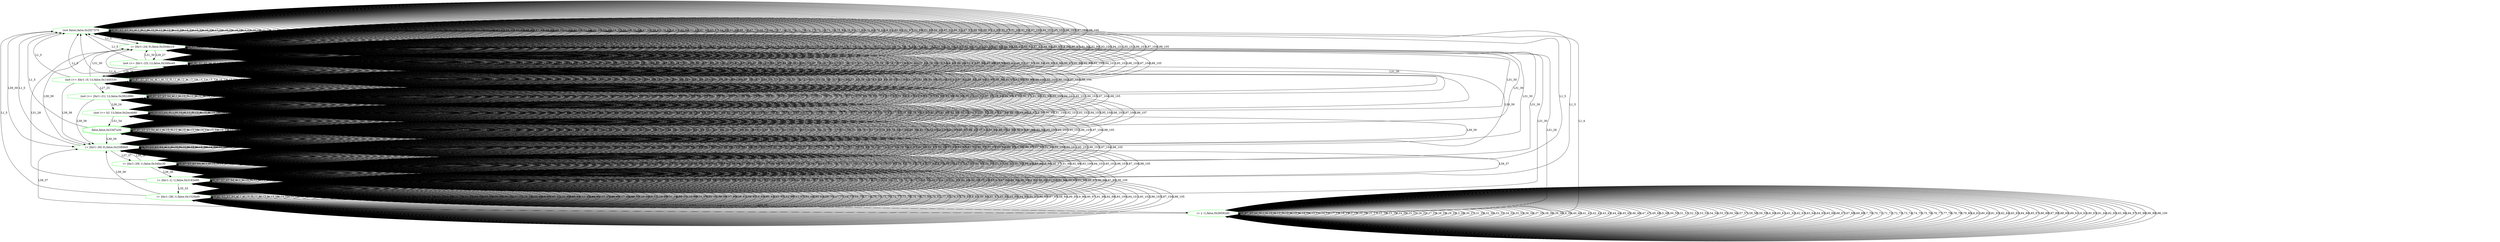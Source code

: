 digraph G {
0[label="(not false),false,0x2f27370", color=green,shape=octagon];
1[label="(= |thr1::24| 0),false,0x264bc10", color=green,shape=octagon];
2[label="(not (>= |thr1::23| 1)),false,0x34face0", color=green,shape=octagon];
3[label="(not (>= |thr1::3| 1)),false,0x1440330", color=green,shape=octagon];
4[label="(not (>= |thr1::21| 1)),false,0x382c880", color=green,shape=octagon];
5[label="(not (>= b2 1)),false,0x2eceb80", color=green,shape=octagon];
6[label="(= |thr1::30| 0),false,0x33f68e0", color=green,shape=octagon];
7[label="(= |thr1::29| 1),false,0x34fac30", color=green,shape=octagon];
8[label="(= |thr1::1| 1),false,0x3183e90", color=green,shape=octagon];
9[label="(= |thr1::28| 1),false,0x1526bf0", color=green,shape=octagon];
10[label="(= y 1),false,0x38592d0", color=green,shape=octagon];
11[label="false,false,0x33d7a30", color=green,shape=doubleoctagon];
0->0 [label="0_0"];
0->0 [label="1_1"];
0->0 [label="2_2"];
0->0 [label="3_3"];
0->0 [label="4_4"];
0->0 [label="L1_5"];
0->0 [label="L1_6"];
0->0 [label="L10_7"];
0->0 [label="L11_8"];
0->0 [label="L12_9"];
0->0 [label="L13_10"];
0->0 [label="L14_11"];
0->0 [label="L15_12"];
0->0 [label="L16_13"];
0->0 [label="L17_14"];
0->0 [label="L18_15"];
0->0 [label="L19_16"];
0->0 [label="L2_17"];
0->0 [label="L20_18"];
0->0 [label="L21_19"];
0->0 [label="L22_20"];
0->0 [label="L23_21"];
0->0 [label="L24_22"];
0->0 [label="L25_23"];
0->0 [label="L26_24"];
0->0 [label="L27_25"];
0->0 [label="L28_26"];
0->0 [label="L29_27"];
0->0 [label="L3_28"];
0->0 [label="L30_29"];
0->1 [label="L31_30"];
0->0 [label="L31_31"];
0->0 [label="L32_32"];
0->0 [label="L33_33"];
0->0 [label="L34_34"];
0->0 [label="L35_35"];
0->0 [label="L36_36"];
0->0 [label="L37_37"];
0->0 [label="L38_38"];
0->6 [label="L39_39"];
0->0 [label="L39_40"];
0->0 [label="L4_41"];
0->0 [label="L40_42"];
0->0 [label="L41_43"];
0->0 [label="L42_44"];
0->0 [label="L43_45"];
0->0 [label="L44_46"];
0->0 [label="L45_47"];
0->0 [label="L46_48"];
0->0 [label="L47_49"];
0->0 [label="L48_50"];
0->0 [label="L49_51"];
0->0 [label="L5_52"];
0->0 [label="L50_53"];
0->0 [label="L51_54"];
0->0 [label="L52_55"];
0->0 [label="L53_56"];
0->0 [label="L54_57"];
0->0 [label="L55_58"];
0->0 [label="L56_59"];
0->0 [label="L57_60"];
0->0 [label="L58_61"];
0->0 [label="L59_62"];
0->0 [label="L6_63"];
0->0 [label="L60_64"];
0->0 [label="L61_65"];
0->0 [label="L62_66"];
0->0 [label="L63_67"];
0->0 [label="L64_68"];
0->0 [label="L65_69"];
0->0 [label="L66_70"];
0->0 [label="L67_71"];
0->0 [label="L68_72"];
0->0 [label="L69_73"];
0->0 [label="L7_74"];
0->0 [label="L70_75"];
0->0 [label="L71_76"];
0->0 [label="L72_77"];
0->0 [label="L73_78"];
0->0 [label="L74_79"];
0->0 [label="L75_80"];
0->0 [label="L76_81"];
0->0 [label="L77_82"];
0->0 [label="L78_83"];
0->0 [label="L79_84"];
0->0 [label="L8_85"];
0->0 [label="L80_86"];
0->0 [label="L81_87"];
0->0 [label="L82_88"];
0->0 [label="L83_89"];
0->0 [label="L84_90"];
0->0 [label="L85_91"];
0->0 [label="L86_92"];
0->0 [label="L87_93"];
0->0 [label="L88_94"];
0->0 [label="L89_95"];
0->0 [label="L9_96"];
0->0 [label="L90_97"];
0->0 [label="L91_98"];
0->0 [label="L92_99"];
0->0 [label="L93_100"];
0->0 [label="L94_101"];
0->0 [label="L95_102"];
0->0 [label="L96_103"];
0->0 [label="L97_104"];
0->0 [label="L98_105"];
1->1 [label="0_0"];
1->1 [label="1_1"];
1->1 [label="2_2"];
1->1 [label="3_3"];
1->1 [label="4_4"];
1->0 [label="L1_5"];
1->1 [label="L1_6"];
1->1 [label="L10_7"];
1->1 [label="L11_8"];
1->1 [label="L12_9"];
1->1 [label="L13_10"];
1->1 [label="L14_11"];
1->1 [label="L15_12"];
1->1 [label="L16_13"];
1->1 [label="L17_14"];
1->1 [label="L18_15"];
1->1 [label="L19_16"];
1->1 [label="L2_17"];
1->1 [label="L20_18"];
1->1 [label="L21_19"];
1->1 [label="L22_20"];
1->1 [label="L23_21"];
1->1 [label="L24_22"];
1->1 [label="L25_23"];
1->1 [label="L26_24"];
1->1 [label="L27_25"];
1->1 [label="L28_26"];
1->2 [label="L29_27"];
1->1 [label="L3_28"];
1->1 [label="L30_29"];
1->1 [label="L31_30"];
1->1 [label="L31_31"];
1->1 [label="L32_32"];
1->1 [label="L33_33"];
1->1 [label="L34_34"];
1->1 [label="L35_35"];
1->1 [label="L36_36"];
1->1 [label="L37_37"];
1->1 [label="L38_38"];
1->6 [label="L39_39"];
1->1 [label="L39_40"];
1->1 [label="L4_41"];
1->1 [label="L40_42"];
1->1 [label="L41_43"];
1->1 [label="L42_44"];
1->1 [label="L43_45"];
1->1 [label="L44_46"];
1->1 [label="L45_47"];
1->1 [label="L46_48"];
1->1 [label="L47_49"];
1->1 [label="L48_50"];
1->1 [label="L49_51"];
1->1 [label="L5_52"];
1->1 [label="L50_53"];
1->1 [label="L51_54"];
1->1 [label="L52_55"];
1->1 [label="L53_56"];
1->1 [label="L54_57"];
1->1 [label="L55_58"];
1->1 [label="L56_59"];
1->1 [label="L57_60"];
1->1 [label="L58_61"];
1->1 [label="L59_62"];
1->1 [label="L6_63"];
1->1 [label="L60_64"];
1->1 [label="L61_65"];
1->1 [label="L62_66"];
1->1 [label="L63_67"];
1->1 [label="L64_68"];
1->1 [label="L65_69"];
1->1 [label="L66_70"];
1->1 [label="L67_71"];
1->1 [label="L68_72"];
1->1 [label="L69_73"];
1->1 [label="L7_74"];
1->1 [label="L70_75"];
1->1 [label="L71_76"];
1->1 [label="L72_77"];
1->1 [label="L73_78"];
1->1 [label="L74_79"];
1->1 [label="L75_80"];
1->1 [label="L76_81"];
1->1 [label="L77_82"];
1->1 [label="L78_83"];
1->1 [label="L79_84"];
1->1 [label="L8_85"];
1->1 [label="L80_86"];
1->1 [label="L81_87"];
1->1 [label="L82_88"];
1->1 [label="L83_89"];
1->1 [label="L84_90"];
1->1 [label="L85_91"];
1->1 [label="L86_92"];
1->1 [label="L87_93"];
1->1 [label="L88_94"];
1->1 [label="L89_95"];
1->1 [label="L9_96"];
1->1 [label="L90_97"];
1->1 [label="L91_98"];
1->1 [label="L92_99"];
1->1 [label="L93_100"];
1->1 [label="L94_101"];
1->1 [label="L95_102"];
1->1 [label="L96_103"];
1->1 [label="L97_104"];
1->1 [label="L98_105"];
2->2 [label="0_0"];
2->2 [label="1_1"];
2->2 [label="2_2"];
2->2 [label="3_3"];
2->2 [label="4_4"];
2->0 [label="L1_5"];
2->2 [label="L1_6"];
2->2 [label="L10_7"];
2->2 [label="L11_8"];
2->2 [label="L12_9"];
2->2 [label="L13_10"];
2->2 [label="L14_11"];
2->2 [label="L15_12"];
2->2 [label="L16_13"];
2->2 [label="L17_14"];
2->2 [label="L18_15"];
2->2 [label="L19_16"];
2->2 [label="L2_17"];
2->2 [label="L20_18"];
2->2 [label="L21_19"];
2->2 [label="L22_20"];
2->2 [label="L23_21"];
2->2 [label="L24_22"];
2->2 [label="L25_23"];
2->2 [label="L26_24"];
2->2 [label="L27_25"];
2->3 [label="L28_26"];
2->2 [label="L29_27"];
2->2 [label="L3_28"];
2->2 [label="L30_29"];
2->1 [label="L31_30"];
2->2 [label="L31_31"];
2->2 [label="L32_32"];
2->2 [label="L33_33"];
2->2 [label="L34_34"];
2->2 [label="L35_35"];
2->2 [label="L36_36"];
2->2 [label="L37_37"];
2->2 [label="L38_38"];
2->6 [label="L39_39"];
2->2 [label="L39_40"];
2->2 [label="L4_41"];
2->2 [label="L40_42"];
2->2 [label="L41_43"];
2->2 [label="L42_44"];
2->2 [label="L43_45"];
2->2 [label="L44_46"];
2->2 [label="L45_47"];
2->2 [label="L46_48"];
2->2 [label="L47_49"];
2->2 [label="L48_50"];
2->2 [label="L49_51"];
2->2 [label="L5_52"];
2->2 [label="L50_53"];
2->2 [label="L51_54"];
2->2 [label="L52_55"];
2->2 [label="L53_56"];
2->2 [label="L54_57"];
2->2 [label="L55_58"];
2->2 [label="L56_59"];
2->2 [label="L57_60"];
2->2 [label="L58_61"];
2->2 [label="L59_62"];
2->2 [label="L6_63"];
2->2 [label="L60_64"];
2->2 [label="L61_65"];
2->2 [label="L62_66"];
2->2 [label="L63_67"];
2->2 [label="L64_68"];
2->2 [label="L65_69"];
2->2 [label="L66_70"];
2->2 [label="L67_71"];
2->2 [label="L68_72"];
2->2 [label="L69_73"];
2->2 [label="L7_74"];
2->2 [label="L70_75"];
2->2 [label="L71_76"];
2->2 [label="L72_77"];
2->2 [label="L73_78"];
2->2 [label="L74_79"];
2->2 [label="L75_80"];
2->2 [label="L76_81"];
2->2 [label="L77_82"];
2->2 [label="L78_83"];
2->2 [label="L79_84"];
2->2 [label="L8_85"];
2->2 [label="L80_86"];
2->2 [label="L81_87"];
2->2 [label="L82_88"];
2->2 [label="L83_89"];
2->2 [label="L84_90"];
2->2 [label="L85_91"];
2->2 [label="L86_92"];
2->2 [label="L87_93"];
2->2 [label="L88_94"];
2->2 [label="L89_95"];
2->2 [label="L9_96"];
2->2 [label="L90_97"];
2->2 [label="L91_98"];
2->2 [label="L92_99"];
2->2 [label="L93_100"];
2->2 [label="L94_101"];
2->2 [label="L95_102"];
2->2 [label="L96_103"];
2->2 [label="L97_104"];
2->2 [label="L98_105"];
3->3 [label="0_0"];
3->3 [label="1_1"];
3->3 [label="2_2"];
3->3 [label="3_3"];
3->3 [label="4_4"];
3->0 [label="L1_5"];
3->3 [label="L1_6"];
3->3 [label="L10_7"];
3->3 [label="L11_8"];
3->3 [label="L12_9"];
3->3 [label="L13_10"];
3->3 [label="L14_11"];
3->3 [label="L15_12"];
3->3 [label="L16_13"];
3->3 [label="L17_14"];
3->3 [label="L18_15"];
3->3 [label="L19_16"];
3->3 [label="L2_17"];
3->3 [label="L20_18"];
3->3 [label="L21_19"];
3->3 [label="L22_20"];
3->3 [label="L23_21"];
3->3 [label="L24_22"];
3->3 [label="L25_23"];
3->3 [label="L26_24"];
3->4 [label="L27_25"];
3->3 [label="L28_26"];
3->3 [label="L29_27"];
3->3 [label="L3_28"];
3->3 [label="L30_29"];
3->1 [label="L31_30"];
3->3 [label="L31_31"];
3->3 [label="L32_32"];
3->3 [label="L34_33"];
3->3 [label="L35_34"];
3->3 [label="L36_35"];
3->3 [label="L37_36"];
3->3 [label="L38_37"];
3->6 [label="L39_38"];
3->3 [label="L39_39"];
3->3 [label="L4_40"];
3->3 [label="L40_41"];
3->3 [label="L41_42"];
3->3 [label="L42_43"];
3->3 [label="L43_44"];
3->3 [label="L44_45"];
3->3 [label="L45_46"];
3->3 [label="L46_47"];
3->3 [label="L47_48"];
3->3 [label="L48_49"];
3->3 [label="L49_50"];
3->3 [label="L5_51"];
3->3 [label="L50_52"];
3->3 [label="L51_53"];
3->3 [label="L52_54"];
3->3 [label="L53_55"];
3->3 [label="L54_56"];
3->3 [label="L55_57"];
3->3 [label="L56_58"];
3->3 [label="L57_59"];
3->3 [label="L58_60"];
3->3 [label="L59_61"];
3->3 [label="L6_62"];
3->3 [label="L60_63"];
3->3 [label="L61_64"];
3->3 [label="L62_65"];
3->3 [label="L63_66"];
3->3 [label="L64_67"];
3->3 [label="L65_68"];
3->3 [label="L66_69"];
3->3 [label="L67_70"];
3->3 [label="L68_71"];
3->3 [label="L69_72"];
3->3 [label="L7_73"];
3->3 [label="L70_74"];
3->3 [label="L71_75"];
3->3 [label="L72_76"];
3->3 [label="L73_77"];
3->3 [label="L74_78"];
3->3 [label="L75_79"];
3->3 [label="L76_80"];
3->3 [label="L77_81"];
3->3 [label="L78_82"];
3->3 [label="L79_83"];
3->3 [label="L8_84"];
3->3 [label="L80_85"];
3->3 [label="L81_86"];
3->3 [label="L82_87"];
3->3 [label="L83_88"];
3->3 [label="L84_89"];
3->3 [label="L85_90"];
3->3 [label="L86_91"];
3->3 [label="L87_92"];
3->3 [label="L88_93"];
3->3 [label="L89_94"];
3->3 [label="L9_95"];
3->3 [label="L90_96"];
3->3 [label="L91_97"];
3->3 [label="L92_98"];
3->3 [label="L93_99"];
3->3 [label="L94_100"];
3->3 [label="L95_101"];
3->3 [label="L96_102"];
3->3 [label="L97_103"];
3->3 [label="L98_104"];
4->4 [label="0_0"];
4->4 [label="1_1"];
4->4 [label="2_2"];
4->4 [label="3_3"];
4->4 [label="4_4"];
4->0 [label="L1_5"];
4->4 [label="L1_6"];
4->4 [label="L10_7"];
4->4 [label="L11_8"];
4->4 [label="L12_9"];
4->4 [label="L13_10"];
4->4 [label="L14_11"];
4->4 [label="L15_12"];
4->4 [label="L16_13"];
4->4 [label="L17_14"];
4->4 [label="L18_15"];
4->4 [label="L19_16"];
4->4 [label="L2_17"];
4->4 [label="L20_18"];
4->4 [label="L21_19"];
4->4 [label="L22_20"];
4->4 [label="L23_21"];
4->4 [label="L24_22"];
4->4 [label="L25_23"];
4->5 [label="L26_24"];
4->4 [label="L27_25"];
4->4 [label="L28_26"];
4->4 [label="L29_27"];
4->4 [label="L3_28"];
4->4 [label="L30_29"];
4->1 [label="L31_30"];
4->4 [label="L31_31"];
4->4 [label="L32_32"];
4->4 [label="L33_33"];
4->4 [label="L34_34"];
4->4 [label="L35_35"];
4->4 [label="L36_36"];
4->4 [label="L37_37"];
4->4 [label="L38_38"];
4->6 [label="L39_39"];
4->4 [label="L39_40"];
4->4 [label="L4_41"];
4->4 [label="L40_42"];
4->4 [label="L41_43"];
4->4 [label="L42_44"];
4->4 [label="L43_45"];
4->4 [label="L44_46"];
4->4 [label="L45_47"];
4->4 [label="L46_48"];
4->4 [label="L47_49"];
4->4 [label="L48_50"];
4->4 [label="L49_51"];
4->4 [label="L5_52"];
4->4 [label="L50_53"];
4->4 [label="L51_54"];
4->4 [label="L52_55"];
4->4 [label="L53_56"];
4->4 [label="L54_57"];
4->4 [label="L55_58"];
4->4 [label="L56_59"];
4->4 [label="L57_60"];
4->4 [label="L58_61"];
4->4 [label="L59_62"];
4->4 [label="L6_63"];
4->4 [label="L60_64"];
4->4 [label="L61_65"];
4->4 [label="L62_66"];
4->4 [label="L63_67"];
4->4 [label="L64_68"];
4->4 [label="L65_69"];
4->4 [label="L66_70"];
4->4 [label="L67_71"];
4->4 [label="L68_72"];
4->4 [label="L69_73"];
4->4 [label="L7_74"];
4->4 [label="L70_75"];
4->4 [label="L71_76"];
4->4 [label="L72_77"];
4->4 [label="L73_78"];
4->4 [label="L74_79"];
4->4 [label="L75_80"];
4->4 [label="L76_81"];
4->4 [label="L77_82"];
4->4 [label="L78_83"];
4->4 [label="L79_84"];
4->4 [label="L8_85"];
4->4 [label="L80_86"];
4->4 [label="L81_87"];
4->4 [label="L82_88"];
4->4 [label="L83_89"];
4->4 [label="L84_90"];
4->4 [label="L85_91"];
4->4 [label="L86_92"];
4->4 [label="L87_93"];
4->4 [label="L88_94"];
4->4 [label="L89_95"];
4->4 [label="L9_96"];
4->4 [label="L90_97"];
4->4 [label="L91_98"];
4->4 [label="L92_99"];
4->4 [label="L93_100"];
4->4 [label="L94_101"];
4->4 [label="L95_102"];
4->4 [label="L96_103"];
4->4 [label="L97_104"];
4->4 [label="L98_105"];
5->5 [label="0_0"];
5->5 [label="1_1"];
5->5 [label="2_2"];
5->5 [label="4_3"];
5->0 [label="L1_4"];
5->5 [label="L1_5"];
5->5 [label="L10_6"];
5->5 [label="L11_7"];
5->5 [label="L12_8"];
5->5 [label="L13_9"];
5->5 [label="L14_10"];
5->5 [label="L15_11"];
5->5 [label="L16_12"];
5->5 [label="L17_13"];
5->5 [label="L18_14"];
5->5 [label="L19_15"];
5->5 [label="L2_16"];
5->5 [label="L20_17"];
5->5 [label="L21_18"];
5->5 [label="L22_19"];
5->5 [label="L23_20"];
5->5 [label="L24_21"];
5->5 [label="L24_22"];
5->5 [label="L25_23"];
5->5 [label="L26_24"];
5->5 [label="L27_25"];
5->5 [label="L28_26"];
5->5 [label="L29_27"];
5->5 [label="L3_28"];
5->5 [label="L30_29"];
5->1 [label="L31_30"];
5->5 [label="L31_31"];
5->5 [label="L32_32"];
5->5 [label="L33_33"];
5->5 [label="L34_34"];
5->5 [label="L35_35"];
5->5 [label="L36_36"];
5->5 [label="L37_37"];
5->5 [label="L38_38"];
5->6 [label="L39_39"];
5->5 [label="L39_40"];
5->5 [label="L4_41"];
5->5 [label="L40_42"];
5->5 [label="L41_43"];
5->5 [label="L42_44"];
5->5 [label="L43_45"];
5->5 [label="L44_46"];
5->5 [label="L45_47"];
5->5 [label="L46_48"];
5->5 [label="L47_49"];
5->5 [label="L48_50"];
5->5 [label="L49_51"];
5->5 [label="L5_52"];
5->5 [label="L50_53"];
5->11 [label="L51_54"];
5->5 [label="L52_55"];
5->5 [label="L53_56"];
5->5 [label="L54_57"];
5->5 [label="L55_58"];
5->5 [label="L56_59"];
5->5 [label="L57_60"];
5->5 [label="L58_61"];
5->5 [label="L58_62"];
5->5 [label="L6_63"];
5->5 [label="L60_64"];
5->5 [label="L61_65"];
5->5 [label="L62_66"];
5->5 [label="L63_67"];
5->5 [label="L64_68"];
5->5 [label="L65_69"];
5->5 [label="L66_70"];
5->5 [label="L67_71"];
5->5 [label="L68_72"];
5->5 [label="L69_73"];
5->5 [label="L7_74"];
5->5 [label="L70_75"];
5->5 [label="L71_76"];
5->5 [label="L72_77"];
5->5 [label="L73_78"];
5->5 [label="L74_79"];
5->5 [label="L74_80"];
5->5 [label="L75_81"];
5->5 [label="L76_82"];
5->5 [label="L77_83"];
5->5 [label="L78_84"];
5->5 [label="L79_85"];
5->5 [label="L8_86"];
5->5 [label="L80_87"];
5->5 [label="L81_88"];
5->5 [label="L82_89"];
5->5 [label="L83_90"];
5->5 [label="L84_91"];
5->5 [label="L85_92"];
5->5 [label="L86_93"];
5->5 [label="L87_94"];
5->5 [label="L88_95"];
5->5 [label="L89_96"];
5->5 [label="L9_97"];
5->5 [label="L9_98"];
5->5 [label="L90_99"];
5->5 [label="L91_100"];
5->5 [label="L92_101"];
5->5 [label="L93_102"];
5->5 [label="L94_103"];
5->5 [label="L95_104"];
5->5 [label="L96_105"];
5->5 [label="L97_106"];
5->5 [label="L98_107"];
6->6 [label="0_0"];
6->6 [label="1_1"];
6->6 [label="2_2"];
6->6 [label="3_3"];
6->6 [label="4_4"];
6->0 [label="L1_5"];
6->6 [label="L1_6"];
6->6 [label="L10_7"];
6->6 [label="L11_8"];
6->6 [label="L12_9"];
6->6 [label="L13_10"];
6->6 [label="L14_11"];
6->6 [label="L15_12"];
6->6 [label="L16_13"];
6->6 [label="L17_14"];
6->6 [label="L18_15"];
6->6 [label="L19_16"];
6->6 [label="L2_17"];
6->6 [label="L20_18"];
6->6 [label="L21_19"];
6->6 [label="L22_20"];
6->6 [label="L23_21"];
6->6 [label="L24_22"];
6->6 [label="L25_23"];
6->6 [label="L26_24"];
6->6 [label="L27_25"];
6->6 [label="L28_26"];
6->6 [label="L29_27"];
6->6 [label="L3_28"];
6->6 [label="L30_29"];
6->1 [label="L31_30"];
6->6 [label="L31_31"];
6->6 [label="L32_32"];
6->6 [label="L33_33"];
6->6 [label="L34_34"];
6->6 [label="L35_35"];
6->6 [label="L36_36"];
6->7 [label="L37_37"];
6->6 [label="L38_38"];
6->6 [label="L39_39"];
6->6 [label="L39_40"];
6->6 [label="L4_41"];
6->6 [label="L40_42"];
6->6 [label="L41_43"];
6->6 [label="L42_44"];
6->6 [label="L43_45"];
6->6 [label="L44_46"];
6->6 [label="L45_47"];
6->6 [label="L46_48"];
6->6 [label="L47_49"];
6->6 [label="L48_50"];
6->6 [label="L49_51"];
6->6 [label="L5_52"];
6->6 [label="L50_53"];
6->6 [label="L51_54"];
6->6 [label="L52_55"];
6->6 [label="L53_56"];
6->6 [label="L54_57"];
6->6 [label="L55_58"];
6->6 [label="L56_59"];
6->6 [label="L57_60"];
6->6 [label="L58_61"];
6->6 [label="L59_62"];
6->6 [label="L6_63"];
6->6 [label="L60_64"];
6->6 [label="L61_65"];
6->6 [label="L62_66"];
6->6 [label="L63_67"];
6->6 [label="L64_68"];
6->6 [label="L65_69"];
6->6 [label="L66_70"];
6->6 [label="L67_71"];
6->6 [label="L68_72"];
6->6 [label="L69_73"];
6->6 [label="L7_74"];
6->6 [label="L70_75"];
6->6 [label="L71_76"];
6->6 [label="L72_77"];
6->6 [label="L73_78"];
6->6 [label="L74_79"];
6->6 [label="L75_80"];
6->6 [label="L76_81"];
6->6 [label="L77_82"];
6->6 [label="L78_83"];
6->6 [label="L79_84"];
6->6 [label="L8_85"];
6->6 [label="L80_86"];
6->6 [label="L81_87"];
6->6 [label="L82_88"];
6->6 [label="L83_89"];
6->6 [label="L84_90"];
6->6 [label="L85_91"];
6->6 [label="L86_92"];
6->6 [label="L87_93"];
6->6 [label="L88_94"];
6->6 [label="L89_95"];
6->6 [label="L9_96"];
6->6 [label="L90_97"];
6->6 [label="L91_98"];
6->6 [label="L92_99"];
6->6 [label="L93_100"];
6->6 [label="L94_101"];
6->6 [label="L95_102"];
6->6 [label="L96_103"];
6->6 [label="L97_104"];
6->6 [label="L98_105"];
7->7 [label="0_0"];
7->7 [label="1_1"];
7->7 [label="2_2"];
7->7 [label="3_3"];
7->7 [label="4_4"];
7->0 [label="L1_5"];
7->7 [label="L1_6"];
7->7 [label="L10_7"];
7->7 [label="L11_8"];
7->7 [label="L12_9"];
7->7 [label="L13_10"];
7->7 [label="L14_11"];
7->7 [label="L15_12"];
7->7 [label="L16_13"];
7->7 [label="L17_14"];
7->7 [label="L18_15"];
7->7 [label="L19_16"];
7->7 [label="L2_17"];
7->7 [label="L20_18"];
7->7 [label="L21_19"];
7->7 [label="L22_20"];
7->7 [label="L23_21"];
7->7 [label="L24_22"];
7->7 [label="L25_23"];
7->7 [label="L26_24"];
7->7 [label="L27_25"];
7->7 [label="L28_26"];
7->7 [label="L29_27"];
7->7 [label="L3_28"];
7->7 [label="L30_29"];
7->1 [label="L31_30"];
7->7 [label="L31_31"];
7->7 [label="L32_32"];
7->7 [label="L33_33"];
7->7 [label="L34_34"];
7->7 [label="L35_35"];
7->8 [label="L36_36"];
7->7 [label="L37_37"];
7->7 [label="L38_38"];
7->6 [label="L39_39"];
7->7 [label="L39_40"];
7->7 [label="L4_41"];
7->7 [label="L40_42"];
7->7 [label="L41_43"];
7->7 [label="L42_44"];
7->7 [label="L43_45"];
7->7 [label="L44_46"];
7->7 [label="L45_47"];
7->7 [label="L46_48"];
7->7 [label="L47_49"];
7->7 [label="L48_50"];
7->7 [label="L49_51"];
7->7 [label="L5_52"];
7->7 [label="L50_53"];
7->7 [label="L51_54"];
7->7 [label="L52_55"];
7->7 [label="L53_56"];
7->7 [label="L54_57"];
7->7 [label="L55_58"];
7->7 [label="L56_59"];
7->7 [label="L57_60"];
7->7 [label="L58_61"];
7->7 [label="L59_62"];
7->7 [label="L6_63"];
7->7 [label="L60_64"];
7->7 [label="L61_65"];
7->7 [label="L62_66"];
7->7 [label="L63_67"];
7->7 [label="L64_68"];
7->7 [label="L65_69"];
7->7 [label="L66_70"];
7->7 [label="L67_71"];
7->7 [label="L68_72"];
7->7 [label="L69_73"];
7->7 [label="L7_74"];
7->7 [label="L70_75"];
7->7 [label="L71_76"];
7->7 [label="L72_77"];
7->7 [label="L73_78"];
7->7 [label="L74_79"];
7->7 [label="L75_80"];
7->7 [label="L76_81"];
7->7 [label="L77_82"];
7->7 [label="L78_83"];
7->7 [label="L79_84"];
7->7 [label="L8_85"];
7->7 [label="L80_86"];
7->7 [label="L81_87"];
7->7 [label="L82_88"];
7->7 [label="L83_89"];
7->7 [label="L84_90"];
7->7 [label="L85_91"];
7->7 [label="L86_92"];
7->7 [label="L87_93"];
7->7 [label="L88_94"];
7->7 [label="L89_95"];
7->7 [label="L9_96"];
7->7 [label="L90_97"];
7->7 [label="L91_98"];
7->7 [label="L92_99"];
7->7 [label="L93_100"];
7->7 [label="L94_101"];
7->7 [label="L95_102"];
7->7 [label="L96_103"];
7->7 [label="L97_104"];
7->7 [label="L98_105"];
8->8 [label="0_0"];
8->8 [label="1_1"];
8->8 [label="2_2"];
8->8 [label="3_3"];
8->8 [label="4_4"];
8->0 [label="L1_5"];
8->8 [label="L1_6"];
8->8 [label="L10_7"];
8->8 [label="L11_8"];
8->8 [label="L13_9"];
8->8 [label="L14_10"];
8->8 [label="L15_11"];
8->8 [label="L16_12"];
8->8 [label="L17_13"];
8->8 [label="L19_14"];
8->8 [label="L2_15"];
8->8 [label="L20_16"];
8->8 [label="L21_17"];
8->8 [label="L22_18"];
8->8 [label="L23_19"];
8->8 [label="L24_20"];
8->8 [label="L25_21"];
8->8 [label="L26_22"];
8->8 [label="L27_23"];
8->8 [label="L28_24"];
8->8 [label="L29_25"];
8->8 [label="L3_26"];
8->8 [label="L30_27"];
8->1 [label="L31_28"];
8->8 [label="L31_29"];
8->8 [label="L32_30"];
8->8 [label="L33_31"];
8->8 [label="L34_32"];
8->9 [label="L35_33"];
8->8 [label="L36_34"];
8->8 [label="L37_35"];
8->8 [label="L38_36"];
8->6 [label="L39_37"];
8->8 [label="L39_38"];
8->8 [label="L4_39"];
8->8 [label="L40_40"];
8->8 [label="L42_41"];
8->8 [label="L43_42"];
8->8 [label="L44_43"];
8->8 [label="L45_44"];
8->8 [label="L46_45"];
8->8 [label="L48_46"];
8->8 [label="L49_47"];
8->8 [label="L50_48"];
8->8 [label="L51_49"];
8->8 [label="L52_50"];
8->8 [label="L53_51"];
8->8 [label="L54_52"];
8->8 [label="L55_53"];
8->8 [label="L56_54"];
8->8 [label="L57_55"];
8->8 [label="L58_56"];
8->8 [label="L59_57"];
8->8 [label="L6_58"];
8->8 [label="L60_59"];
8->8 [label="L61_60"];
8->8 [label="L62_61"];
8->8 [label="L63_62"];
8->8 [label="L64_63"];
8->8 [label="L65_64"];
8->8 [label="L66_65"];
8->8 [label="L67_66"];
8->8 [label="L68_67"];
8->8 [label="L69_68"];
8->8 [label="L7_69"];
8->8 [label="L70_70"];
8->8 [label="L71_71"];
8->8 [label="L72_72"];
8->8 [label="L73_73"];
8->8 [label="L74_74"];
8->8 [label="L75_75"];
8->8 [label="L76_76"];
8->8 [label="L77_77"];
8->8 [label="L78_78"];
8->8 [label="L79_79"];
8->8 [label="L8_80"];
8->8 [label="L80_81"];
8->8 [label="L81_82"];
8->8 [label="L82_83"];
8->8 [label="L83_84"];
8->8 [label="L84_85"];
8->8 [label="L85_86"];
8->8 [label="L86_87"];
8->8 [label="L87_88"];
8->8 [label="L88_89"];
8->8 [label="L89_90"];
8->8 [label="L9_91"];
8->8 [label="L90_92"];
8->8 [label="L91_93"];
8->8 [label="L92_94"];
8->8 [label="L93_95"];
8->8 [label="L94_96"];
8->8 [label="L95_97"];
8->8 [label="L96_98"];
8->8 [label="L97_99"];
8->8 [label="L98_100"];
9->9 [label="0_0"];
9->9 [label="1_1"];
9->9 [label="2_2"];
9->9 [label="3_3"];
9->9 [label="4_4"];
9->0 [label="L1_5"];
9->9 [label="L1_6"];
9->9 [label="L10_7"];
9->9 [label="L11_8"];
9->9 [label="L12_9"];
9->9 [label="L13_10"];
9->9 [label="L14_11"];
9->9 [label="L15_12"];
9->9 [label="L16_13"];
9->9 [label="L17_14"];
9->9 [label="L18_15"];
9->9 [label="L19_16"];
9->9 [label="L2_17"];
9->9 [label="L20_18"];
9->9 [label="L21_19"];
9->9 [label="L22_20"];
9->9 [label="L23_21"];
9->9 [label="L24_22"];
9->9 [label="L25_23"];
9->9 [label="L26_24"];
9->9 [label="L27_25"];
9->9 [label="L28_26"];
9->9 [label="L29_27"];
9->9 [label="L3_28"];
9->9 [label="L30_29"];
9->1 [label="L31_30"];
9->9 [label="L31_31"];
9->9 [label="L32_32"];
9->9 [label="L33_33"];
9->10 [label="L34_34"];
9->9 [label="L35_35"];
9->9 [label="L36_36"];
9->9 [label="L37_37"];
9->9 [label="L38_38"];
9->6 [label="L39_39"];
9->9 [label="L39_40"];
9->9 [label="L4_41"];
9->9 [label="L40_42"];
9->9 [label="L41_43"];
9->9 [label="L42_44"];
9->9 [label="L43_45"];
9->9 [label="L44_46"];
9->9 [label="L45_47"];
9->9 [label="L46_48"];
9->9 [label="L47_49"];
9->9 [label="L48_50"];
9->9 [label="L49_51"];
9->9 [label="L5_52"];
9->9 [label="L50_53"];
9->9 [label="L51_54"];
9->9 [label="L52_55"];
9->9 [label="L53_56"];
9->9 [label="L54_57"];
9->9 [label="L55_58"];
9->9 [label="L56_59"];
9->9 [label="L57_60"];
9->9 [label="L58_61"];
9->9 [label="L59_62"];
9->9 [label="L6_63"];
9->9 [label="L60_64"];
9->9 [label="L61_65"];
9->9 [label="L62_66"];
9->9 [label="L63_67"];
9->9 [label="L64_68"];
9->9 [label="L65_69"];
9->9 [label="L66_70"];
9->9 [label="L67_71"];
9->9 [label="L68_72"];
9->9 [label="L69_73"];
9->9 [label="L7_74"];
9->9 [label="L70_75"];
9->9 [label="L71_76"];
9->9 [label="L72_77"];
9->9 [label="L73_78"];
9->9 [label="L74_79"];
9->9 [label="L75_80"];
9->9 [label="L76_81"];
9->9 [label="L77_82"];
9->9 [label="L78_83"];
9->9 [label="L79_84"];
9->9 [label="L8_85"];
9->9 [label="L80_86"];
9->9 [label="L81_87"];
9->9 [label="L82_88"];
9->9 [label="L83_89"];
9->9 [label="L84_90"];
9->9 [label="L85_91"];
9->9 [label="L86_92"];
9->9 [label="L87_93"];
9->9 [label="L88_94"];
9->9 [label="L89_95"];
9->9 [label="L9_96"];
9->9 [label="L90_97"];
9->9 [label="L91_98"];
9->9 [label="L92_99"];
9->9 [label="L93_100"];
9->9 [label="L94_101"];
9->9 [label="L95_102"];
9->9 [label="L96_103"];
9->9 [label="L97_104"];
9->9 [label="L98_105"];
10->10 [label="0_0"];
10->10 [label="1_1"];
10->10 [label="3_2"];
10->10 [label="4_3"];
10->0 [label="L1_4"];
10->10 [label="L1_5"];
10->10 [label="L10_6"];
10->10 [label="L11_7"];
10->10 [label="L12_8"];
10->10 [label="L13_9"];
10->10 [label="L14_10"];
10->10 [label="L15_11"];
10->10 [label="L16_12"];
10->10 [label="L17_13"];
10->10 [label="L18_14"];
10->10 [label="L2_15"];
10->10 [label="L20_16"];
10->10 [label="L21_17"];
10->10 [label="L22_18"];
10->10 [label="L23_19"];
10->10 [label="L24_20"];
10->10 [label="L25_21"];
10->10 [label="L26_22"];
10->10 [label="L27_23"];
10->10 [label="L28_24"];
10->10 [label="L29_25"];
10->10 [label="L3_26"];
10->10 [label="L30_27"];
10->1 [label="L31_28"];
10->10 [label="L31_29"];
10->10 [label="L32_30"];
10->10 [label="L33_31"];
10->10 [label="L34_32"];
10->10 [label="L35_33"];
10->10 [label="L36_34"];
10->10 [label="L37_35"];
10->10 [label="L38_36"];
10->6 [label="L39_37"];
10->10 [label="L39_38"];
10->10 [label="L4_39"];
10->10 [label="L40_40"];
10->10 [label="L41_41"];
10->10 [label="L42_42"];
10->10 [label="L43_43"];
10->10 [label="L44_44"];
10->10 [label="L45_45"];
10->10 [label="L46_46"];
10->10 [label="L47_47"];
10->10 [label="L49_48"];
10->10 [label="L5_49"];
10->10 [label="L50_50"];
10->10 [label="L51_51"];
10->10 [label="L52_52"];
10->10 [label="L53_53"];
10->10 [label="L54_54"];
10->10 [label="L55_55"];
10->10 [label="L56_56"];
10->10 [label="L57_57"];
10->10 [label="L58_58"];
10->10 [label="L59_59"];
10->10 [label="L6_60"];
10->10 [label="L60_61"];
10->10 [label="L61_62"];
10->10 [label="L62_63"];
10->10 [label="L63_64"];
10->10 [label="L64_65"];
10->10 [label="L65_66"];
10->10 [label="L66_67"];
10->10 [label="L67_68"];
10->10 [label="L69_69"];
10->10 [label="L7_70"];
10->10 [label="L70_71"];
10->10 [label="L71_72"];
10->10 [label="L72_73"];
10->10 [label="L73_74"];
10->10 [label="L74_75"];
10->10 [label="L75_76"];
10->10 [label="L76_77"];
10->10 [label="L77_78"];
10->10 [label="L78_79"];
10->10 [label="L79_80"];
10->10 [label="L8_81"];
10->10 [label="L80_82"];
10->10 [label="L81_83"];
10->10 [label="L82_84"];
10->10 [label="L83_85"];
10->10 [label="L84_86"];
10->10 [label="L85_87"];
10->10 [label="L86_88"];
10->10 [label="L87_89"];
10->10 [label="L88_90"];
10->10 [label="L89_91"];
10->10 [label="L9_92"];
10->10 [label="L90_93"];
10->10 [label="L91_94"];
10->10 [label="L92_95"];
10->10 [label="L93_96"];
10->10 [label="L94_97"];
10->10 [label="L95_98"];
10->10 [label="L96_99"];
10->10 [label="L98_100"];
11->11 [label="0_0"];
11->11 [label="1_1"];
11->11 [label="2_2"];
11->11 [label="3_3"];
11->11 [label="4_4"];
11->0 [label="L1_5"];
11->11 [label="L1_6"];
11->11 [label="L10_7"];
11->11 [label="L11_8"];
11->11 [label="L12_9"];
11->11 [label="L13_10"];
11->11 [label="L14_11"];
11->11 [label="L15_12"];
11->11 [label="L16_13"];
11->11 [label="L17_14"];
11->11 [label="L18_15"];
11->11 [label="L19_16"];
11->11 [label="L2_17"];
11->11 [label="L20_18"];
11->11 [label="L21_19"];
11->11 [label="L22_20"];
11->11 [label="L23_21"];
11->11 [label="L24_22"];
11->11 [label="L25_23"];
11->11 [label="L26_24"];
11->11 [label="L27_25"];
11->11 [label="L28_26"];
11->11 [label="L29_27"];
11->11 [label="L3_28"];
11->11 [label="L30_29"];
11->1 [label="L31_30"];
11->11 [label="L31_31"];
11->11 [label="L32_32"];
11->11 [label="L33_33"];
11->11 [label="L34_34"];
11->11 [label="L35_35"];
11->11 [label="L36_36"];
11->11 [label="L37_37"];
11->11 [label="L38_38"];
11->6 [label="L39_39"];
11->11 [label="L39_40"];
11->11 [label="L4_41"];
11->11 [label="L40_42"];
11->11 [label="L41_43"];
11->11 [label="L42_44"];
11->11 [label="L43_45"];
11->11 [label="L44_46"];
11->11 [label="L45_47"];
11->11 [label="L46_48"];
11->11 [label="L47_49"];
11->11 [label="L48_50"];
11->11 [label="L49_51"];
11->11 [label="L5_52"];
11->11 [label="L50_53"];
11->11 [label="L51_54"];
11->11 [label="L52_55"];
11->11 [label="L53_56"];
11->11 [label="L54_57"];
11->11 [label="L55_58"];
11->11 [label="L56_59"];
11->11 [label="L57_60"];
11->11 [label="L58_61"];
11->11 [label="L59_62"];
11->11 [label="L6_63"];
11->11 [label="L60_64"];
11->11 [label="L61_65"];
11->11 [label="L62_66"];
11->11 [label="L63_67"];
11->11 [label="L64_68"];
11->11 [label="L65_69"];
11->11 [label="L66_70"];
11->11 [label="L67_71"];
11->11 [label="L68_72"];
11->11 [label="L69_73"];
11->11 [label="L7_74"];
11->11 [label="L70_75"];
11->11 [label="L71_76"];
11->11 [label="L72_77"];
11->11 [label="L73_78"];
11->11 [label="L74_79"];
11->11 [label="L75_80"];
11->11 [label="L76_81"];
11->11 [label="L77_82"];
11->11 [label="L78_83"];
11->11 [label="L79_84"];
11->11 [label="L8_85"];
11->11 [label="L80_86"];
11->11 [label="L81_87"];
11->11 [label="L82_88"];
11->11 [label="L83_89"];
11->11 [label="L84_90"];
11->11 [label="L85_91"];
11->11 [label="L86_92"];
11->11 [label="L87_93"];
11->11 [label="L88_94"];
11->11 [label="L89_95"];
11->11 [label="L9_96"];
11->11 [label="L90_97"];
11->11 [label="L91_98"];
11->11 [label="L92_99"];
11->11 [label="L93_100"];
11->11 [label="L94_101"];
11->11 [label="L95_102"];
11->11 [label="L96_103"];
11->11 [label="L97_104"];
11->11 [label="L98_105"];
}

